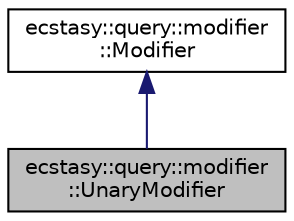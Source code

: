 digraph "ecstasy::query::modifier::UnaryModifier"
{
 // LATEX_PDF_SIZE
  edge [fontname="Helvetica",fontsize="10",labelfontname="Helvetica",labelfontsize="10"];
  node [fontname="Helvetica",fontsize="10",shape=record];
  Node1 [label="ecstasy::query::modifier\l::UnaryModifier",height=0.2,width=0.4,color="black", fillcolor="grey75", style="filled", fontcolor="black",tooltip="Base class for all query binary modifiers."];
  Node2 -> Node1 [dir="back",color="midnightblue",fontsize="10",style="solid",fontname="Helvetica"];
  Node2 [label="ecstasy::query::modifier\l::Modifier",height=0.2,width=0.4,color="black", fillcolor="white", style="filled",URL="$classecstasy_1_1query_1_1modifier_1_1_modifier.html",tooltip="Base class for all query modifiers."];
}
